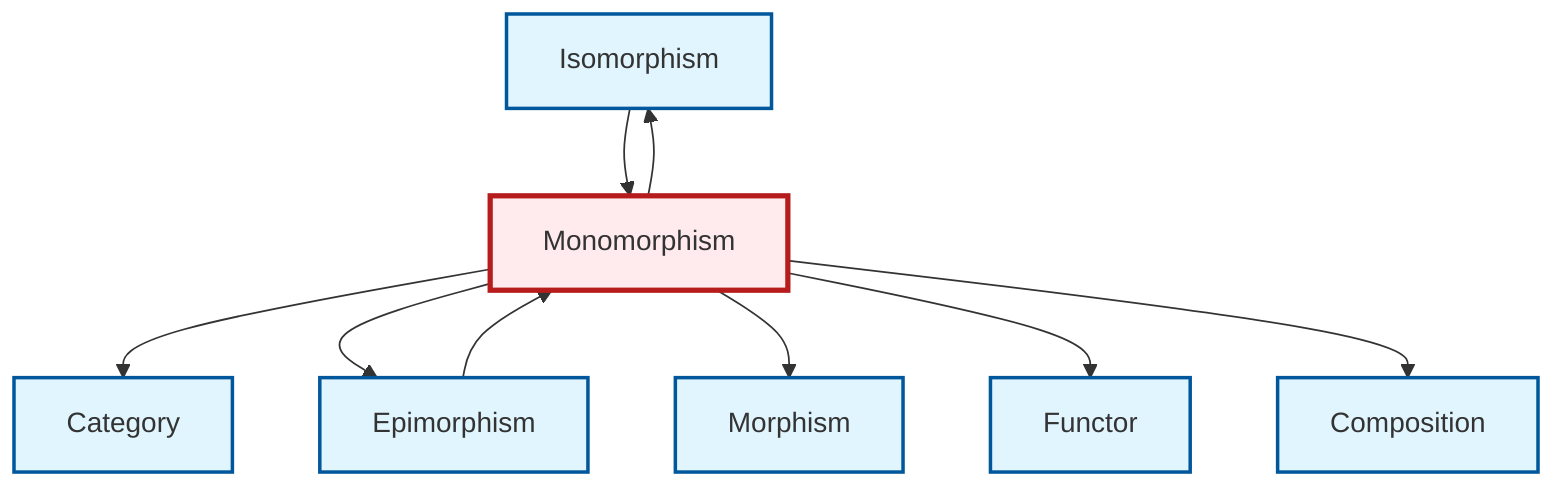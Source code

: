 graph TD
    classDef definition fill:#e1f5fe,stroke:#01579b,stroke-width:2px
    classDef theorem fill:#f3e5f5,stroke:#4a148c,stroke-width:2px
    classDef axiom fill:#fff3e0,stroke:#e65100,stroke-width:2px
    classDef example fill:#e8f5e9,stroke:#1b5e20,stroke-width:2px
    classDef current fill:#ffebee,stroke:#b71c1c,stroke-width:3px
    def-isomorphism["Isomorphism"]:::definition
    def-category["Category"]:::definition
    def-morphism["Morphism"]:::definition
    def-functor["Functor"]:::definition
    def-epimorphism["Epimorphism"]:::definition
    def-monomorphism["Monomorphism"]:::definition
    def-composition["Composition"]:::definition
    def-monomorphism --> def-category
    def-monomorphism --> def-epimorphism
    def-epimorphism --> def-monomorphism
    def-monomorphism --> def-morphism
    def-monomorphism --> def-functor
    def-isomorphism --> def-monomorphism
    def-monomorphism --> def-isomorphism
    def-monomorphism --> def-composition
    class def-monomorphism current